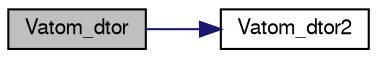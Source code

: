 digraph "Vatom_dtor"
{
  edge [fontname="FreeSans",fontsize="10",labelfontname="FreeSans",labelfontsize="10"];
  node [fontname="FreeSans",fontsize="10",shape=record];
  rankdir="LR";
  Node1 [label="Vatom_dtor",height=0.2,width=0.4,color="black", fillcolor="grey75", style="filled" fontcolor="black"];
  Node1 -> Node2 [color="midnightblue",fontsize="10",style="solid",fontname="FreeSans"];
  Node2 [label="Vatom_dtor2",height=0.2,width=0.4,color="black", fillcolor="white", style="filled",URL="$group___vatom.html#gae14cb3344e8f45f165f186bfcc46d80a",tooltip="FORTRAN stub object destructor."];
}

